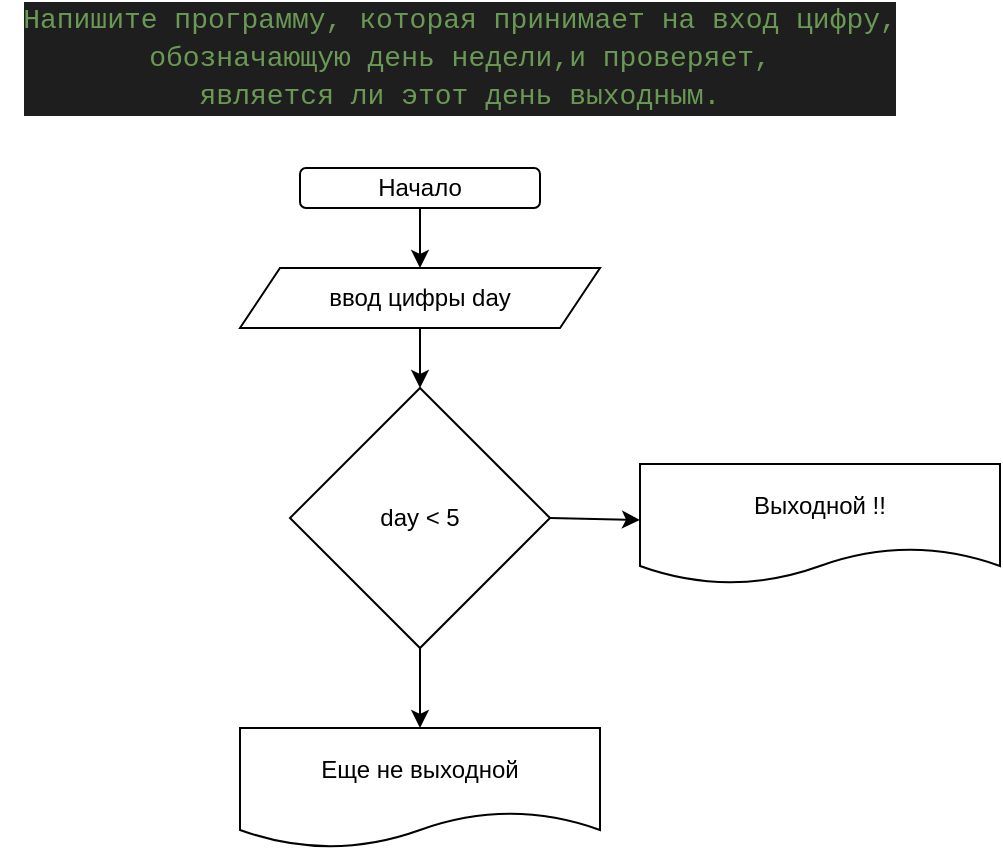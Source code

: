 <mxfile>
    <diagram id="-wOPrtYbyjRFYwQNOV78" name="Page-1">
        <mxGraphModel dx="883" dy="1596" grid="1" gridSize="10" guides="1" tooltips="1" connect="1" arrows="1" fold="1" page="1" pageScale="1" pageWidth="827" pageHeight="1169" math="0" shadow="0">
            <root>
                <mxCell id="0"/>
                <mxCell id="1" parent="0"/>
                <mxCell id="10" style="edgeStyle=none;html=1;exitX=0.5;exitY=1;exitDx=0;exitDy=0;entryX=0.5;entryY=0;entryDx=0;entryDy=0;" parent="1" source="4" target="5" edge="1">
                    <mxGeometry relative="1" as="geometry"/>
                </mxCell>
                <mxCell id="4" value="Начало" style="rounded=1;whiteSpace=wrap;html=1;" parent="1" vertex="1">
                    <mxGeometry x="220" y="80" width="120" height="20" as="geometry"/>
                </mxCell>
                <mxCell id="13" style="edgeStyle=none;html=1;exitX=0.5;exitY=1;exitDx=0;exitDy=0;" parent="1" source="5" edge="1">
                    <mxGeometry relative="1" as="geometry">
                        <mxPoint x="280" y="190" as="targetPoint"/>
                    </mxGeometry>
                </mxCell>
                <mxCell id="5" value="ввод цифры day" style="shape=parallelogram;perimeter=parallelogramPerimeter;whiteSpace=wrap;html=1;fixedSize=1;" parent="1" vertex="1">
                    <mxGeometry x="190" y="130" width="180" height="30" as="geometry"/>
                </mxCell>
                <mxCell id="9" value="Еще не выходной" style="shape=document;whiteSpace=wrap;html=1;boundedLbl=1;" parent="1" vertex="1">
                    <mxGeometry x="190" y="360" width="180" height="60" as="geometry"/>
                </mxCell>
                <mxCell id="17" value="&lt;div style=&quot;color: rgb(212 , 212 , 212) ; background-color: rgb(30 , 30 , 30) ; font-family: &amp;#34;consolas&amp;#34; , &amp;#34;courier new&amp;#34; , monospace ; font-size: 14px ; line-height: 19px&quot;&gt;&lt;div&gt;&lt;span style=&quot;color: #6a9955&quot;&gt;Напишите программу, которая принимает на вход цифру,&lt;/span&gt;&lt;/div&gt;&lt;div&gt;&lt;span style=&quot;color: #6a9955&quot;&gt;обозначающую день недели,и проверяет,&lt;/span&gt;&lt;/div&gt;&lt;div&gt;&lt;span style=&quot;color: #6a9955&quot;&gt;является ли этот день выходным.&lt;/span&gt;&lt;/div&gt;&lt;/div&gt;" style="text;html=1;strokeColor=none;fillColor=none;align=center;verticalAlign=middle;whiteSpace=wrap;rounded=0;" vertex="1" parent="1">
                    <mxGeometry x="70" y="10" width="460" height="30" as="geometry"/>
                </mxCell>
                <mxCell id="21" style="edgeStyle=none;html=1;exitX=0.5;exitY=1;exitDx=0;exitDy=0;" edge="1" parent="1" source="18">
                    <mxGeometry relative="1" as="geometry">
                        <mxPoint x="280" y="360" as="targetPoint"/>
                    </mxGeometry>
                </mxCell>
                <mxCell id="23" style="edgeStyle=none;html=1;exitX=1;exitY=0.5;exitDx=0;exitDy=0;" edge="1" parent="1" source="18" target="22">
                    <mxGeometry relative="1" as="geometry"/>
                </mxCell>
                <mxCell id="18" value="day &amp;lt; 5" style="rhombus;whiteSpace=wrap;html=1;" vertex="1" parent="1">
                    <mxGeometry x="215" y="190" width="130" height="130" as="geometry"/>
                </mxCell>
                <mxCell id="22" value="Выходной !!" style="shape=document;whiteSpace=wrap;html=1;boundedLbl=1;" vertex="1" parent="1">
                    <mxGeometry x="390" y="228" width="180" height="60" as="geometry"/>
                </mxCell>
            </root>
        </mxGraphModel>
    </diagram>
</mxfile>